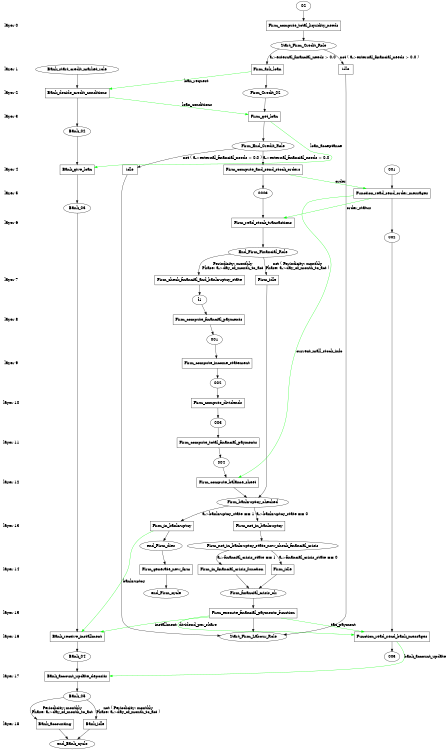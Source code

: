 digraph state_graph {
	rankdir=TB;
	size="8,5;"
	layer_0 [shape=plaintext, label="layer 0"];
	layer_1 [shape=plaintext, label="layer 1"];
	layer_0 -> layer_1 [style=invis];
	layer_2 [shape=plaintext, label="layer 2"];
	layer_1 -> layer_2 [style=invis];
	layer_3 [shape=plaintext, label="layer 3"];
	layer_2 -> layer_3 [style=invis];
	layer_4 [shape=plaintext, label="layer 4"];
	layer_3 -> layer_4 [style=invis];
	layer_5 [shape=plaintext, label="layer 5"];
	layer_4 -> layer_5 [style=invis];
	layer_6 [shape=plaintext, label="layer 6"];
	layer_5 -> layer_6 [style=invis];
	layer_7 [shape=plaintext, label="layer 7"];
	layer_6 -> layer_7 [style=invis];
	layer_8 [shape=plaintext, label="layer 8"];
	layer_7 -> layer_8 [style=invis];
	layer_9 [shape=plaintext, label="layer 9"];
	layer_8 -> layer_9 [style=invis];
	layer_10 [shape=plaintext, label="layer 10"];
	layer_9 -> layer_10 [style=invis];
	layer_11 [shape=plaintext, label="layer 11"];
	layer_10 -> layer_11 [style=invis];
	layer_12 [shape=plaintext, label="layer 12"];
	layer_11 -> layer_12 [style=invis];
	layer_13 [shape=plaintext, label="layer 13"];
	layer_12 -> layer_13 [style=invis];
	layer_14 [shape=plaintext, label="layer 14"];
	layer_13 -> layer_14 [style=invis];
	layer_15 [shape=plaintext, label="layer 15"];
	layer_14 -> layer_15 [style=invis];
	layer_16 [shape=plaintext, label="layer 16"];
	layer_15 -> layer_16 [style=invis];
	layer_17 [shape=plaintext, label="layer 17"];
	layer_16 -> layer_17 [style=invis];
	layer_18 [shape=plaintext, label="layer 18"];
	layer_17 -> layer_18 [style=invis];
	
	/* States */
	Firm_Start_Firm_Labour_Role [label = "Start_Firm_Labour_Role"]
	Firm_Firm_financial_crisis_ok [label = "Firm_financial_crisis_ok"]
	Firm_Firm_not_in_bankruptcy_state_now_check_financial_crisis [label = "Firm_not_in_bankruptcy_state_now_check_financial_crisis"]
	Firm_end_Firm_cycle [label = "end_Firm_cycle"]
	Firm_end_Firm_dies [label = "end_Firm_dies"]
	Firm_0003 [label = "0003"]
	Firm_02 [label = "02"]
	Firm_Firm_bankruptcy_checked [label = "Firm_bankruptcy_checked"]
	Firm_End_Firm_Financial_Role [label = "End_Firm_Financial_Role"]
	Firm_004 [label = "004"]
	Firm_003 [label = "003"]
	Firm_002 [label = "002"]
	Firm_001 [label = "001"]
	Firm_f1 [label = "f1"]
	Firm_Firm_End_Credit_Role [label = "Firm_End_Credit_Role"]
	Firm_Firm_Credit_02 [label = "Firm_Credit_02"]
	Firm_Start_Firm_Credit_Role [label = "Start_Firm_Credit_Role"]
	Bank_end_Bank_cycle [label = "end_Bank_cycle"]
	Bank_Bank_05 [label = "Bank_05"]
	Bank_Bank_04 [label = "Bank_04"]
	Bank_Bank_03 [label = "Bank_03"]
	Bank_Bank_02 [label = "Bank_02"]
	Bank_Bank_start_credit_market_role [label = "Bank_start_credit_market_role"]
	Dummy_003 [label = "003"]
	Dummy_002 [label = "002"]
	Dummy_001 [label = "001"]
	Firm_Firm_ask_loan_Start_Firm_Credit_Role_Firm_Credit_02 [label = "Firm_ask_loan", shape = rect]
	Firm_Firm_get_loan_Firm_Credit_02_Firm_End_Credit_Role [label = "Firm_get_loan", shape = rect]
	Firm_Firm_compute_financial_payments_f1_001 [label = "Firm_compute_financial_payments", shape = rect]
	Firm_Firm_compute_income_statement_001_002 [label = "Firm_compute_income_statement", shape = rect]
	Firm_Firm_compute_dividends_002_003 [label = "Firm_compute_dividends", shape = rect]
	Firm_Firm_compute_total_financial_payments_003_004 [label = "Firm_compute_total_financial_payments", shape = rect]
	Firm_Firm_idle_End_Firm_Financial_Role_Firm_bankruptcy_checked [label = "Firm_idle", shape = rect]
	Firm_Firm_compute_balance_sheet_004_Firm_bankruptcy_checked [label = "Firm_compute_balance_sheet", shape = rect]
	Firm_Firm_compute_total_liquidity_needs_02_Start_Firm_Credit_Role [label = "Firm_compute_total_liquidity_needs", shape = rect]
	Firm_Firm_compute_and_send_stock_orders_Firm_End_Credit_Role_0003 [label = "Firm_compute_and_send_stock_orders", shape = rect]
	Firm_Firm_read_stock_transactions_0003_End_Firm_Financial_Role [label = "Firm_read_stock_transactions", shape = rect]
	Firm_Firm_check_financial_and_bankruptcy_state_End_Firm_Financial_Role_f1 [label = "Firm_check_financial_and_bankruptcy_state", shape = rect]
	Firm_Firm_in_bankruptcy_Firm_bankruptcy_checked_end_Firm_dies [label = "Firm_in_bankruptcy", shape = rect]
	Firm_Firm_generate_new_firm_end_Firm_dies_end_Firm_cycle [label = "Firm_generate_new_firm", shape = rect]
	Firm_Firm_not_in_bankruptcy_Firm_bankruptcy_checked_Firm_not_in_bankruptcy_state_now_check_financial_crisis [label = "Firm_not_in_bankruptcy", shape = rect]
	Firm_Firm_in_financial_crisis_function_Firm_not_in_bankruptcy_state_now_check_financial_crisis_Firm_financial_crisis_ok [label = "Firm_in_financial_crisis_function", shape = rect]
	Firm_Firm_execute_financial_payments_function_Firm_financial_crisis_ok_Start_Firm_Labour_Role [label = "Firm_execute_financial_payments_function", shape = rect]
	Firm_Firm_idle_Firm_not_in_bankruptcy_state_now_check_financial_crisis_Firm_financial_crisis_ok [label = "Firm_idle", shape = rect]
	Firm_idle_Start_Firm_Credit_Role_Start_Firm_Labour_Role [label = "idle", shape = rect]
	Firm_idle_Firm_End_Credit_Role_Start_Firm_Labour_Role [label = "idle", shape = rect]
	Bank_Bank_decide_credit_conditions_Bank_start_credit_market_role_Bank_02 [label = "Bank_decide_credit_conditions", shape = rect]
	Bank_Bank_give_loan_Bank_02_Bank_03 [label = "Bank_give_loan", shape = rect]
	Bank_Bank_receive_installment_Bank_03_Bank_04 [label = "Bank_receive_installment", shape = rect]
	Bank_Bank_account_update_deposits_Bank_04_Bank_05 [label = "Bank_account_update_deposits", shape = rect]
	Bank_Bank_accounting_Bank_05_end_Bank_cycle [label = "Bank_accounting", shape = rect]
	Bank_Bank_idle_Bank_05_end_Bank_cycle [label = "Bank_idle", shape = rect]
	Dummy_Function_read_send_order_messages_001_002 [label = "Function_read_send_order_messages", shape = rect]
	Dummy_Function_read_send_bank_messages_002_003 [label = "Function_read_send_bank_messages", shape = rect]
	
	/* Transitions */
	Firm_Start_Firm_Credit_Role -> Firm_Firm_ask_loan_Start_Firm_Credit_Role_Firm_Credit_02 [ label = "a->external_financial_needs > 0.0"];
	Firm_Firm_ask_loan_Start_Firm_Credit_Role_Firm_Credit_02 -> Firm_Firm_Credit_02;
	Firm_Firm_Credit_02 -> Firm_Firm_get_loan_Firm_Credit_02_Firm_End_Credit_Role;
	Firm_Firm_get_loan_Firm_Credit_02_Firm_End_Credit_Role -> Firm_Firm_End_Credit_Role;
	Firm_f1 -> Firm_Firm_compute_financial_payments_f1_001;
	Firm_Firm_compute_financial_payments_f1_001 -> Firm_001;
	Firm_001 -> Firm_Firm_compute_income_statement_001_002;
	Firm_Firm_compute_income_statement_001_002 -> Firm_002;
	Firm_002 -> Firm_Firm_compute_dividends_002_003;
	Firm_Firm_compute_dividends_002_003 -> Firm_003;
	Firm_003 -> Firm_Firm_compute_total_financial_payments_003_004;
	Firm_Firm_compute_total_financial_payments_003_004 -> Firm_004;
	Firm_End_Firm_Financial_Role -> Firm_Firm_idle_End_Firm_Financial_Role_Firm_bankruptcy_checked [ label = "not ( Periodicity: monthly\nPhase: a->day_of_month_to_act )"];
	Firm_Firm_idle_End_Firm_Financial_Role_Firm_bankruptcy_checked -> Firm_Firm_bankruptcy_checked;
	Firm_004 -> Firm_Firm_compute_balance_sheet_004_Firm_bankruptcy_checked;
	Firm_Firm_compute_balance_sheet_004_Firm_bankruptcy_checked -> Firm_Firm_bankruptcy_checked;
	Firm_02 -> Firm_Firm_compute_total_liquidity_needs_02_Start_Firm_Credit_Role;
	Firm_Firm_compute_total_liquidity_needs_02_Start_Firm_Credit_Role -> Firm_Start_Firm_Credit_Role;
	Firm_Firm_End_Credit_Role -> Firm_Firm_compute_and_send_stock_orders_Firm_End_Credit_Role_0003 [ label = "a->external_financial_needs > 0.0"];
	Firm_Firm_compute_and_send_stock_orders_Firm_End_Credit_Role_0003 -> Firm_0003;
	Firm_0003 -> Firm_Firm_read_stock_transactions_0003_End_Firm_Financial_Role;
	Firm_Firm_read_stock_transactions_0003_End_Firm_Financial_Role -> Firm_End_Firm_Financial_Role;
	Firm_End_Firm_Financial_Role -> Firm_Firm_check_financial_and_bankruptcy_state_End_Firm_Financial_Role_f1 [ label = "Periodicity: monthly\nPhase: a->day_of_month_to_act"];
	Firm_Firm_check_financial_and_bankruptcy_state_End_Firm_Financial_Role_f1 -> Firm_f1;
	Firm_Firm_bankruptcy_checked -> Firm_Firm_in_bankruptcy_Firm_bankruptcy_checked_end_Firm_dies [ label = "a->bankruptcy_state == 1"];
	Firm_Firm_in_bankruptcy_Firm_bankruptcy_checked_end_Firm_dies -> Firm_end_Firm_dies;
	Firm_end_Firm_dies -> Firm_Firm_generate_new_firm_end_Firm_dies_end_Firm_cycle;
	Firm_Firm_generate_new_firm_end_Firm_dies_end_Firm_cycle -> Firm_end_Firm_cycle;
	Firm_Firm_bankruptcy_checked -> Firm_Firm_not_in_bankruptcy_Firm_bankruptcy_checked_Firm_not_in_bankruptcy_state_now_check_financial_crisis [ label = "a->bankruptcy_state == 0"];
	Firm_Firm_not_in_bankruptcy_Firm_bankruptcy_checked_Firm_not_in_bankruptcy_state_now_check_financial_crisis -> Firm_Firm_not_in_bankruptcy_state_now_check_financial_crisis;
	Firm_Firm_not_in_bankruptcy_state_now_check_financial_crisis -> Firm_Firm_in_financial_crisis_function_Firm_not_in_bankruptcy_state_now_check_financial_crisis_Firm_financial_crisis_ok [ label = "a->financial_crisis_state == 1"];
	Firm_Firm_in_financial_crisis_function_Firm_not_in_bankruptcy_state_now_check_financial_crisis_Firm_financial_crisis_ok -> Firm_Firm_financial_crisis_ok;
	Firm_Firm_financial_crisis_ok -> Firm_Firm_execute_financial_payments_function_Firm_financial_crisis_ok_Start_Firm_Labour_Role;
	Firm_Firm_execute_financial_payments_function_Firm_financial_crisis_ok_Start_Firm_Labour_Role -> Firm_Start_Firm_Labour_Role;
	Firm_Firm_not_in_bankruptcy_state_now_check_financial_crisis -> Firm_Firm_idle_Firm_not_in_bankruptcy_state_now_check_financial_crisis_Firm_financial_crisis_ok [ label = "a->financial_crisis_state == 0"];
	Firm_Firm_idle_Firm_not_in_bankruptcy_state_now_check_financial_crisis_Firm_financial_crisis_ok -> Firm_Firm_financial_crisis_ok;
	Firm_Start_Firm_Credit_Role -> Firm_idle_Start_Firm_Credit_Role_Start_Firm_Labour_Role [ label = "not ( a->external_financial_needs > 0.0 )"];
	Firm_idle_Start_Firm_Credit_Role_Start_Firm_Labour_Role -> Firm_Start_Firm_Labour_Role;
	Firm_Firm_End_Credit_Role -> Firm_idle_Firm_End_Credit_Role_Start_Firm_Labour_Role [ label = "not ( a->external_financial_needs > 0.0 )"];
	Firm_idle_Firm_End_Credit_Role_Start_Firm_Labour_Role -> Firm_Start_Firm_Labour_Role;
	Bank_Bank_start_credit_market_role -> Bank_Bank_decide_credit_conditions_Bank_start_credit_market_role_Bank_02;
	Bank_Bank_decide_credit_conditions_Bank_start_credit_market_role_Bank_02 -> Bank_Bank_02;
	Bank_Bank_02 -> Bank_Bank_give_loan_Bank_02_Bank_03;
	Bank_Bank_give_loan_Bank_02_Bank_03 -> Bank_Bank_03;
	Bank_Bank_03 -> Bank_Bank_receive_installment_Bank_03_Bank_04;
	Bank_Bank_receive_installment_Bank_03_Bank_04 -> Bank_Bank_04;
	Bank_Bank_04 -> Bank_Bank_account_update_deposits_Bank_04_Bank_05;
	Bank_Bank_account_update_deposits_Bank_04_Bank_05 -> Bank_Bank_05;
	Bank_Bank_05 -> Bank_Bank_accounting_Bank_05_end_Bank_cycle [ label = "Periodicity: monthly\nPhase: a->day_of_month_to_act"];
	Bank_Bank_accounting_Bank_05_end_Bank_cycle -> Bank_end_Bank_cycle;
	Bank_Bank_05 -> Bank_Bank_idle_Bank_05_end_Bank_cycle [ label = "not ( Periodicity: monthly\nPhase: a->day_of_month_to_act )"];
	Bank_Bank_idle_Bank_05_end_Bank_cycle -> Bank_end_Bank_cycle;
	Dummy_001 -> Dummy_Function_read_send_order_messages_001_002;
	Dummy_Function_read_send_order_messages_001_002 -> Dummy_002;
	Dummy_002 -> Dummy_Function_read_send_bank_messages_002_003;
	Dummy_Function_read_send_bank_messages_002_003 -> Dummy_003;
	
	/* Communications */
	Firm_Firm_execute_financial_payments_function_Firm_financial_crisis_ok_Start_Firm_Labour_Role -> Dummy_Function_read_send_bank_messages_002_003 [ label = "dividend_per_share" color="#00ff00" constraint=false];
	Firm_Firm_execute_financial_payments_function_Firm_financial_crisis_ok_Start_Firm_Labour_Role -> Dummy_Function_read_send_bank_messages_002_003 [ label = "tax_payment" color="#00ff00" constraint=false];
	Firm_Firm_compute_and_send_stock_orders_Firm_End_Credit_Role_0003 -> Dummy_Function_read_send_order_messages_001_002 [ label = "order" color="#00ff00" constraint=false];
	Dummy_Function_read_send_bank_messages_002_003 -> Bank_Bank_account_update_deposits_Bank_04_Bank_05 [ label = "bank_account_update" color="#00ff00" constraint=false];
	Firm_Firm_in_bankruptcy_Firm_bankruptcy_checked_end_Firm_dies -> Bank_Bank_receive_installment_Bank_03_Bank_04 [ label = "bankruptcy" color="#00ff00" constraint=false];
	Firm_Firm_execute_financial_payments_function_Firm_financial_crisis_ok_Start_Firm_Labour_Role -> Bank_Bank_receive_installment_Bank_03_Bank_04 [ label = "installment" color="#00ff00" constraint=false];
	Firm_Firm_get_loan_Firm_Credit_02_Firm_End_Credit_Role -> Bank_Bank_give_loan_Bank_02_Bank_03 [ label = "loan_acceptance" color="#00ff00" constraint=false];
	Firm_Firm_ask_loan_Start_Firm_Credit_Role_Firm_Credit_02 -> Bank_Bank_decide_credit_conditions_Bank_start_credit_market_role_Bank_02 [ label = "loan_request" color="#00ff00" constraint=false];
	Dummy_Function_read_send_order_messages_001_002 -> Firm_Firm_read_stock_transactions_0003_End_Firm_Financial_Role [ label = "order_status" color="#00ff00" constraint=false];
	Dummy_Function_read_send_order_messages_001_002 -> Firm_Firm_compute_balance_sheet_004_Firm_bankruptcy_checked [ label = "current_mall_stock_info" color="#00ff00" constraint=false];
	Bank_Bank_decide_credit_conditions_Bank_start_credit_market_role_Bank_02 -> Firm_Firm_get_loan_Firm_Credit_02_Firm_End_Credit_Role [ label = "loan_conditions" color="#00ff00" constraint=false];
	{ rank=same; layer_0;  Firm_Firm_compute_total_liquidity_needs_02_Start_Firm_Credit_Role; }
	{ rank=same; layer_1;  Firm_Firm_ask_loan_Start_Firm_Credit_Role_Firm_Credit_02;  Firm_idle_Start_Firm_Credit_Role_Start_Firm_Labour_Role; }
	{ rank=same; layer_2;  Bank_Bank_decide_credit_conditions_Bank_start_credit_market_role_Bank_02; }
	{ rank=same; layer_3;  Firm_Firm_get_loan_Firm_Credit_02_Firm_End_Credit_Role; }
	{ rank=same; layer_4;  Firm_Firm_compute_and_send_stock_orders_Firm_End_Credit_Role_0003;  Firm_idle_Firm_End_Credit_Role_Start_Firm_Labour_Role;  Bank_Bank_give_loan_Bank_02_Bank_03; }
	{ rank=same; layer_5;  Dummy_Function_read_send_order_messages_001_002; }
	{ rank=same; layer_6;  Firm_Firm_read_stock_transactions_0003_End_Firm_Financial_Role; }
	{ rank=same; layer_7;  Firm_Firm_idle_End_Firm_Financial_Role_Firm_bankruptcy_checked;  Firm_Firm_check_financial_and_bankruptcy_state_End_Firm_Financial_Role_f1; }
	{ rank=same; layer_8;  Firm_Firm_compute_financial_payments_f1_001; }
	{ rank=same; layer_9;  Firm_Firm_compute_income_statement_001_002; }
	{ rank=same; layer_10;  Firm_Firm_compute_dividends_002_003; }
	{ rank=same; layer_11;  Firm_Firm_compute_total_financial_payments_003_004; }
	{ rank=same; layer_12;  Firm_Firm_compute_balance_sheet_004_Firm_bankruptcy_checked; }
	{ rank=same; layer_13;  Firm_Firm_in_bankruptcy_Firm_bankruptcy_checked_end_Firm_dies;  Firm_Firm_not_in_bankruptcy_Firm_bankruptcy_checked_Firm_not_in_bankruptcy_state_now_check_financial_crisis; }
	{ rank=same; layer_14;  Firm_Firm_generate_new_firm_end_Firm_dies_end_Firm_cycle;  Firm_Firm_in_financial_crisis_function_Firm_not_in_bankruptcy_state_now_check_financial_crisis_Firm_financial_crisis_ok;  Firm_Firm_idle_Firm_not_in_bankruptcy_state_now_check_financial_crisis_Firm_financial_crisis_ok; }
	{ rank=same; layer_15;  Firm_Firm_execute_financial_payments_function_Firm_financial_crisis_ok_Start_Firm_Labour_Role; }
	{ rank=same; layer_16;  Bank_Bank_receive_installment_Bank_03_Bank_04;  Dummy_Function_read_send_bank_messages_002_003; }
	{ rank=same; layer_17;  Bank_Bank_account_update_deposits_Bank_04_Bank_05; }
	{ rank=same; layer_18;  Bank_Bank_accounting_Bank_05_end_Bank_cycle;  Bank_Bank_idle_Bank_05_end_Bank_cycle; }
}